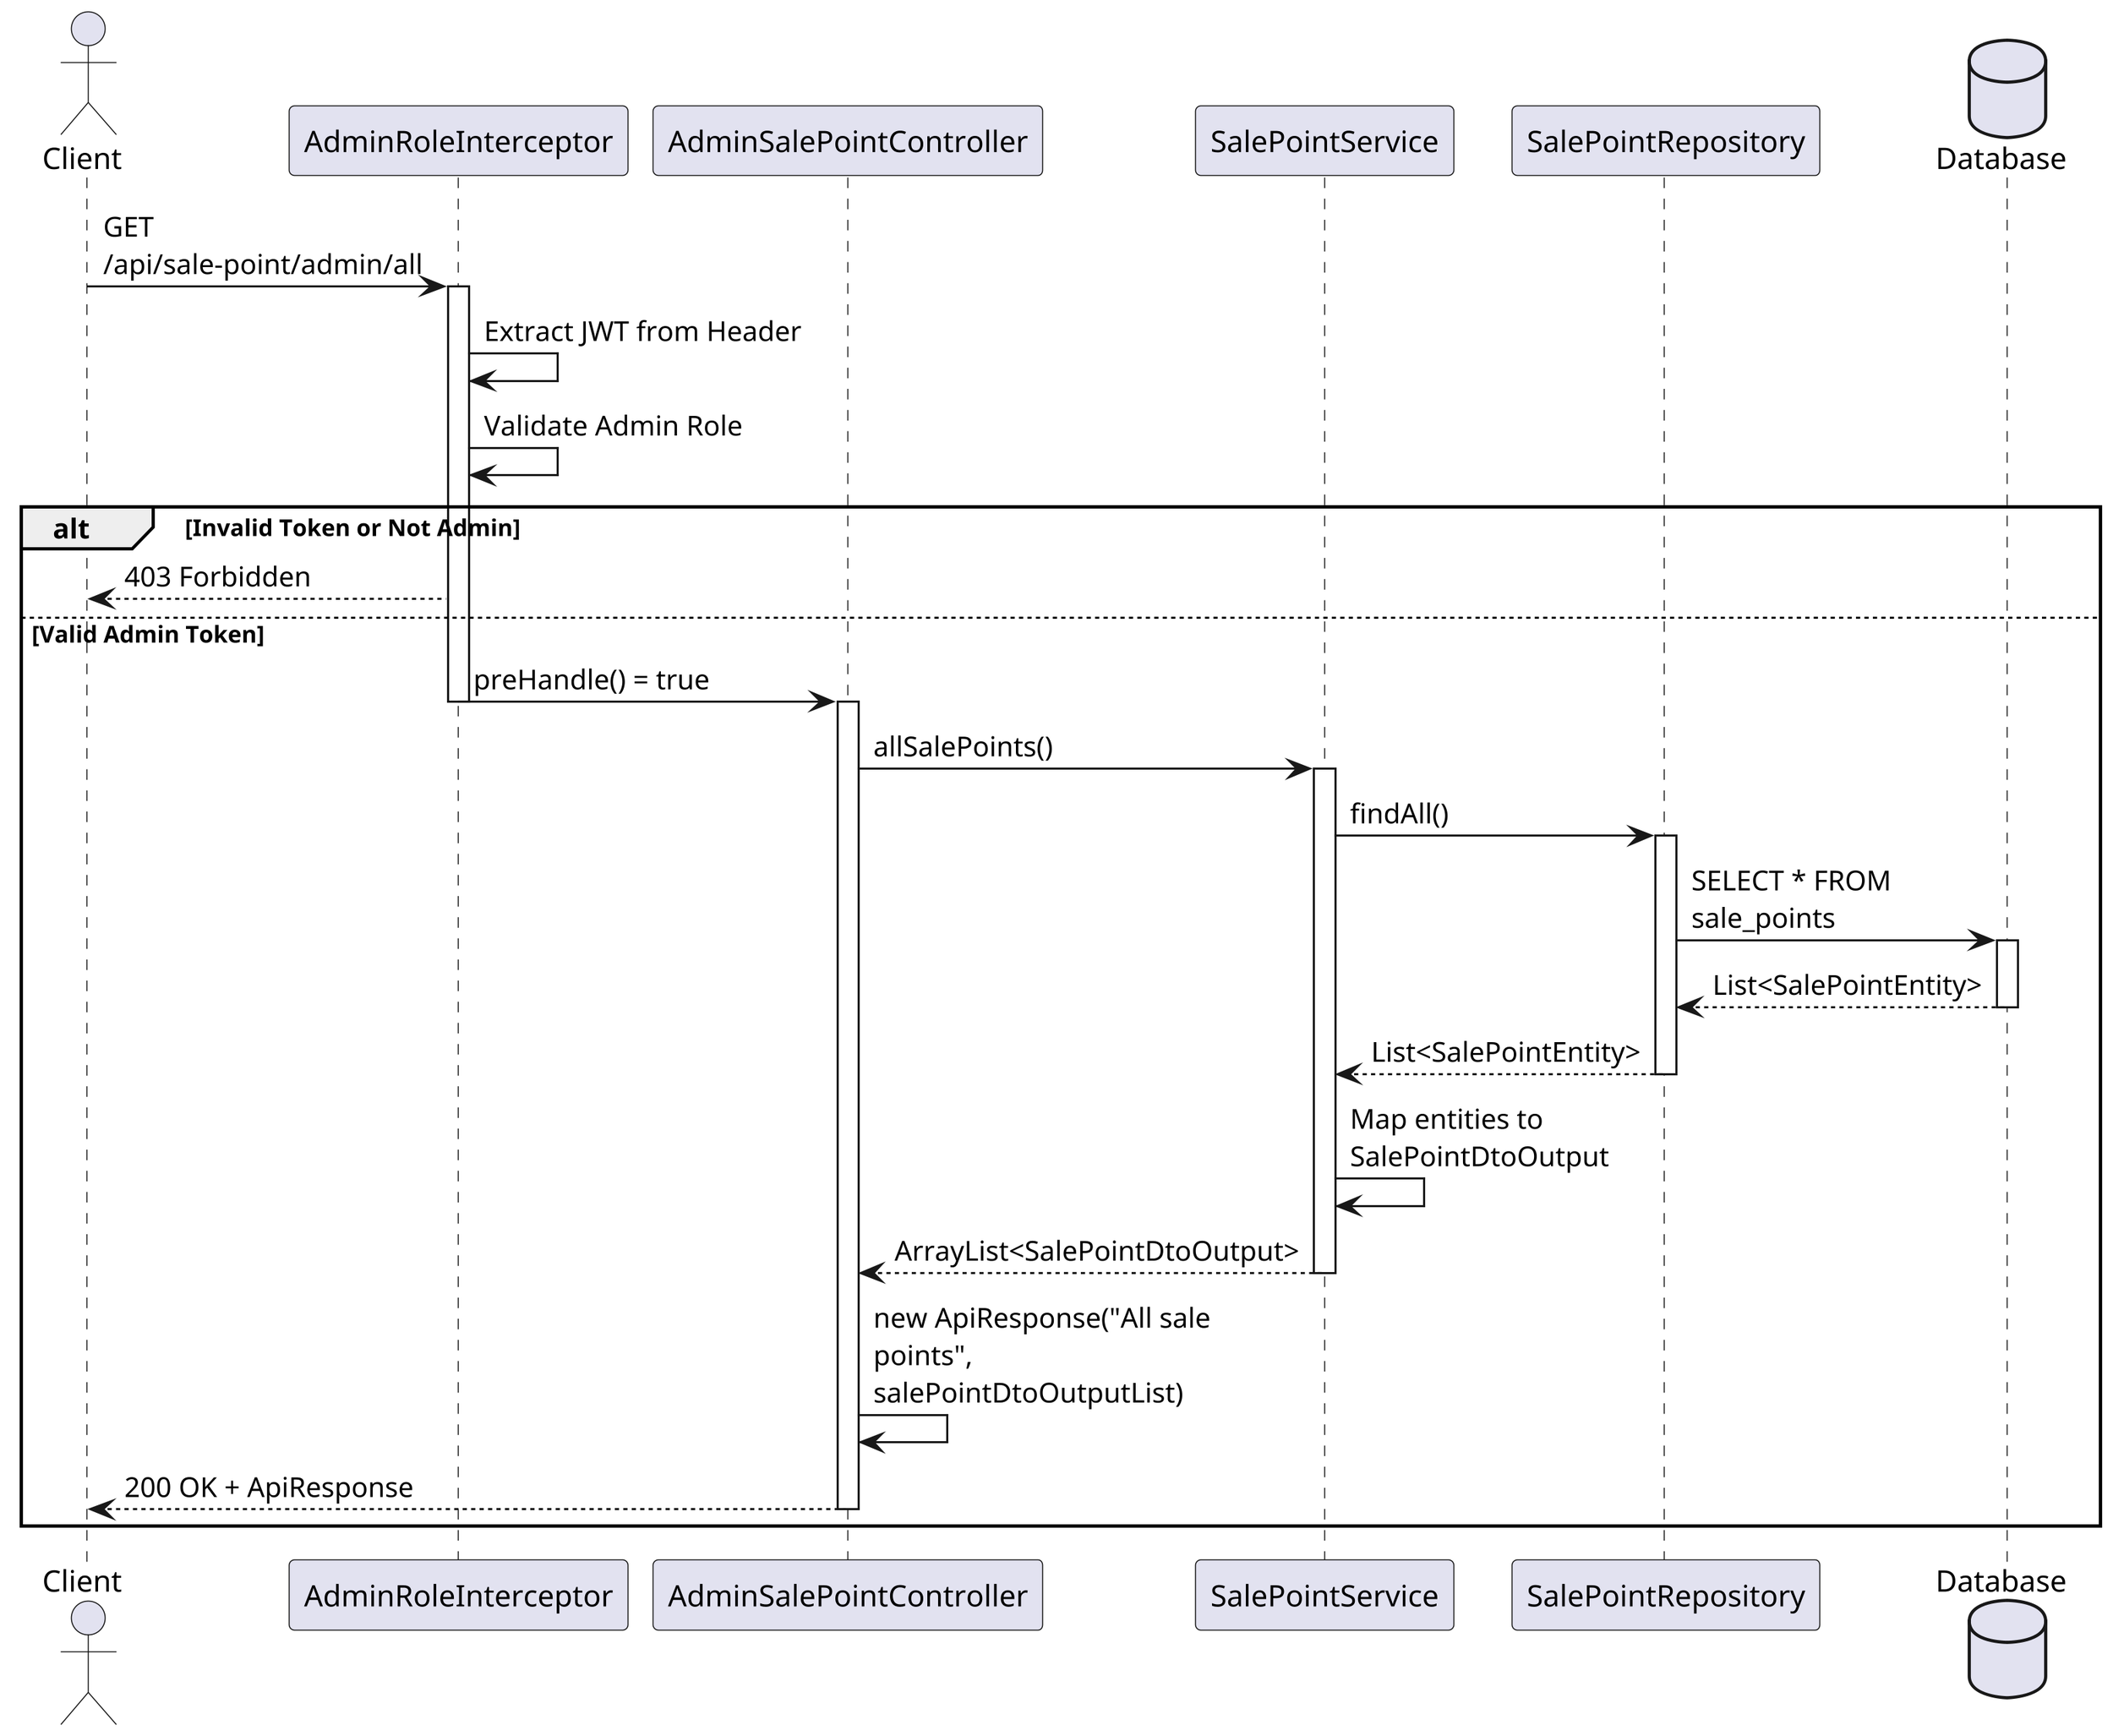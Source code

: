 @startuml
skinparam dpi 300
skinparam maxMessageSize 160

actor Client
participant "AdminRoleInterceptor" as Interceptor
participant "AdminSalePointController" as Controller
participant "SalePointService" as Service
participant "SalePointRepository" as Repository
database "Database" as DB

Client -> Interceptor: GET /api/sale-point/admin/all
activate Interceptor

Interceptor -> Interceptor: Extract JWT from Header
Interceptor -> Interceptor: Validate Admin Role

alt Invalid Token or Not Admin
    Interceptor --> Client: 403 Forbidden
else Valid Admin Token
    Interceptor -> Controller: preHandle() = true
    deactivate Interceptor

    activate Controller
    Controller -> Service: allSalePoints()
    activate Service

    Service -> Repository: findAll()
    activate Repository
    Repository -> DB: SELECT * FROM sale_points
    activate DB
    DB --> Repository: List<SalePointEntity>
    deactivate DB
    Repository --> Service: List<SalePointEntity>
    deactivate Repository

    Service -> Service: Map entities to SalePointDtoOutput
    Service --> Controller: ArrayList<SalePointDtoOutput>
    deactivate Service

    Controller -> Controller: new ApiResponse("All sale points", salePointDtoOutputList)
    Controller --> Client: 200 OK + ApiResponse
    deactivate Controller
end

@enduml
